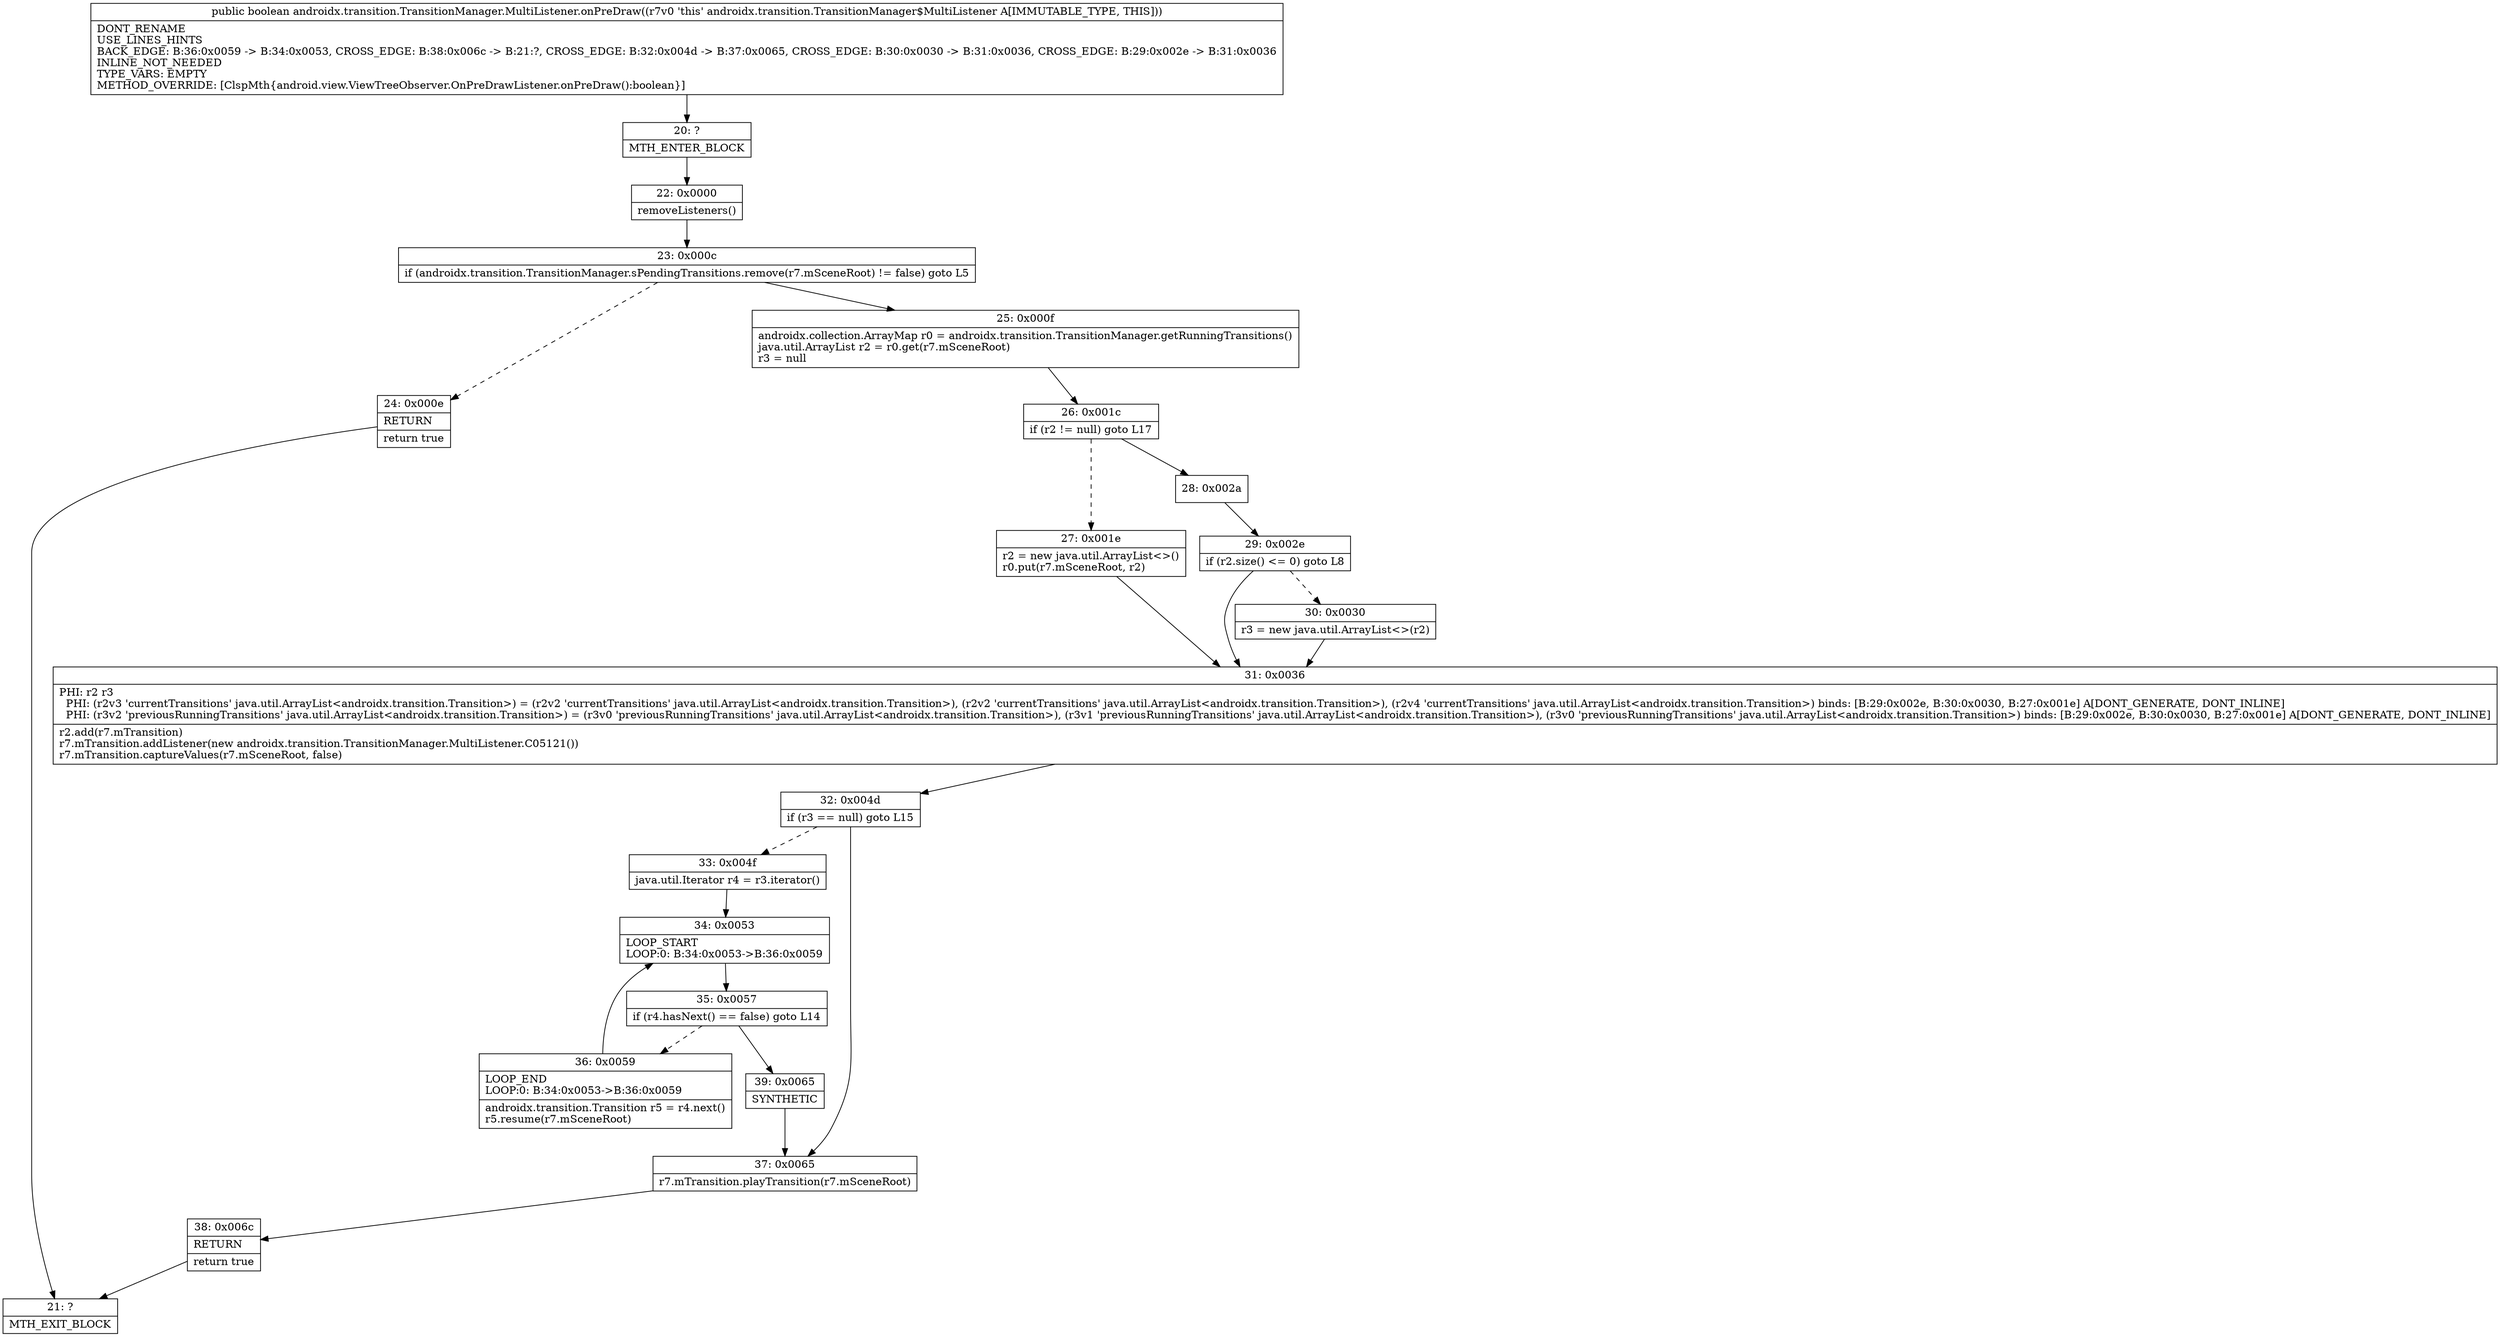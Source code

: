 digraph "CFG forandroidx.transition.TransitionManager.MultiListener.onPreDraw()Z" {
Node_20 [shape=record,label="{20\:\ ?|MTH_ENTER_BLOCK\l}"];
Node_22 [shape=record,label="{22\:\ 0x0000|removeListeners()\l}"];
Node_23 [shape=record,label="{23\:\ 0x000c|if (androidx.transition.TransitionManager.sPendingTransitions.remove(r7.mSceneRoot) != false) goto L5\l}"];
Node_24 [shape=record,label="{24\:\ 0x000e|RETURN\l|return true\l}"];
Node_21 [shape=record,label="{21\:\ ?|MTH_EXIT_BLOCK\l}"];
Node_25 [shape=record,label="{25\:\ 0x000f|androidx.collection.ArrayMap r0 = androidx.transition.TransitionManager.getRunningTransitions()\ljava.util.ArrayList r2 = r0.get(r7.mSceneRoot)\lr3 = null\l}"];
Node_26 [shape=record,label="{26\:\ 0x001c|if (r2 != null) goto L17\l}"];
Node_27 [shape=record,label="{27\:\ 0x001e|r2 = new java.util.ArrayList\<\>()\lr0.put(r7.mSceneRoot, r2)\l}"];
Node_31 [shape=record,label="{31\:\ 0x0036|PHI: r2 r3 \l  PHI: (r2v3 'currentTransitions' java.util.ArrayList\<androidx.transition.Transition\>) = (r2v2 'currentTransitions' java.util.ArrayList\<androidx.transition.Transition\>), (r2v2 'currentTransitions' java.util.ArrayList\<androidx.transition.Transition\>), (r2v4 'currentTransitions' java.util.ArrayList\<androidx.transition.Transition\>) binds: [B:29:0x002e, B:30:0x0030, B:27:0x001e] A[DONT_GENERATE, DONT_INLINE]\l  PHI: (r3v2 'previousRunningTransitions' java.util.ArrayList\<androidx.transition.Transition\>) = (r3v0 'previousRunningTransitions' java.util.ArrayList\<androidx.transition.Transition\>), (r3v1 'previousRunningTransitions' java.util.ArrayList\<androidx.transition.Transition\>), (r3v0 'previousRunningTransitions' java.util.ArrayList\<androidx.transition.Transition\>) binds: [B:29:0x002e, B:30:0x0030, B:27:0x001e] A[DONT_GENERATE, DONT_INLINE]\l|r2.add(r7.mTransition)\lr7.mTransition.addListener(new androidx.transition.TransitionManager.MultiListener.C05121())\lr7.mTransition.captureValues(r7.mSceneRoot, false)\l}"];
Node_32 [shape=record,label="{32\:\ 0x004d|if (r3 == null) goto L15\l}"];
Node_33 [shape=record,label="{33\:\ 0x004f|java.util.Iterator r4 = r3.iterator()\l}"];
Node_34 [shape=record,label="{34\:\ 0x0053|LOOP_START\lLOOP:0: B:34:0x0053\-\>B:36:0x0059\l}"];
Node_35 [shape=record,label="{35\:\ 0x0057|if (r4.hasNext() == false) goto L14\l}"];
Node_36 [shape=record,label="{36\:\ 0x0059|LOOP_END\lLOOP:0: B:34:0x0053\-\>B:36:0x0059\l|androidx.transition.Transition r5 = r4.next()\lr5.resume(r7.mSceneRoot)\l}"];
Node_39 [shape=record,label="{39\:\ 0x0065|SYNTHETIC\l}"];
Node_37 [shape=record,label="{37\:\ 0x0065|r7.mTransition.playTransition(r7.mSceneRoot)\l}"];
Node_38 [shape=record,label="{38\:\ 0x006c|RETURN\l|return true\l}"];
Node_28 [shape=record,label="{28\:\ 0x002a}"];
Node_29 [shape=record,label="{29\:\ 0x002e|if (r2.size() \<= 0) goto L8\l}"];
Node_30 [shape=record,label="{30\:\ 0x0030|r3 = new java.util.ArrayList\<\>(r2)\l}"];
MethodNode[shape=record,label="{public boolean androidx.transition.TransitionManager.MultiListener.onPreDraw((r7v0 'this' androidx.transition.TransitionManager$MultiListener A[IMMUTABLE_TYPE, THIS]))  | DONT_RENAME\lUSE_LINES_HINTS\lBACK_EDGE: B:36:0x0059 \-\> B:34:0x0053, CROSS_EDGE: B:38:0x006c \-\> B:21:?, CROSS_EDGE: B:32:0x004d \-\> B:37:0x0065, CROSS_EDGE: B:30:0x0030 \-\> B:31:0x0036, CROSS_EDGE: B:29:0x002e \-\> B:31:0x0036\lINLINE_NOT_NEEDED\lTYPE_VARS: EMPTY\lMETHOD_OVERRIDE: [ClspMth\{android.view.ViewTreeObserver.OnPreDrawListener.onPreDraw():boolean\}]\l}"];
MethodNode -> Node_20;Node_20 -> Node_22;
Node_22 -> Node_23;
Node_23 -> Node_24[style=dashed];
Node_23 -> Node_25;
Node_24 -> Node_21;
Node_25 -> Node_26;
Node_26 -> Node_27[style=dashed];
Node_26 -> Node_28;
Node_27 -> Node_31;
Node_31 -> Node_32;
Node_32 -> Node_33[style=dashed];
Node_32 -> Node_37;
Node_33 -> Node_34;
Node_34 -> Node_35;
Node_35 -> Node_36[style=dashed];
Node_35 -> Node_39;
Node_36 -> Node_34;
Node_39 -> Node_37;
Node_37 -> Node_38;
Node_38 -> Node_21;
Node_28 -> Node_29;
Node_29 -> Node_30[style=dashed];
Node_29 -> Node_31;
Node_30 -> Node_31;
}

